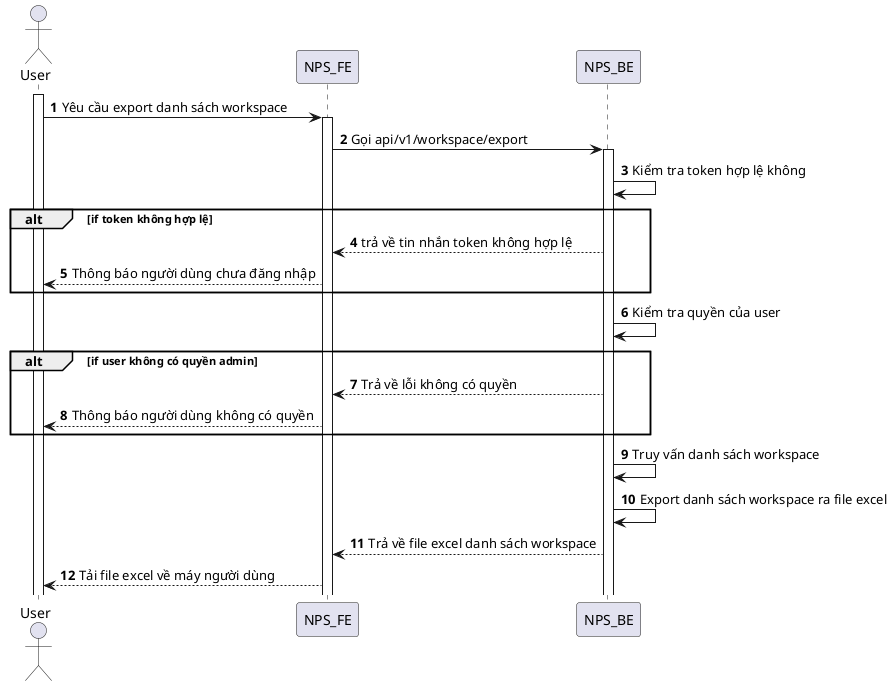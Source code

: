 @startuml
autonumber
actor User
activate User
User -> NPS_FE: Yêu cầu export danh sách workspace
activate NPS_FE
NPS_FE -> NPS_BE: Gọi api/v1/workspace/export
activate NPS_BE
NPS_BE -> NPS_BE: Kiểm tra token hợp lệ không
alt if token không hợp lệ
NPS_BE --> NPS_FE: trả về tin nhắn token không hợp lệ
NPS_FE --> User: Thông báo người dùng chưa đăng nhập
end
NPS_BE -> NPS_BE: Kiểm tra quyền của user
alt if user không có quyền admin
NPS_BE --> NPS_FE: Trả về lỗi không có quyền
NPS_FE --> User: Thông báo người dùng không có quyền
end
NPS_BE -> NPS_BE: Truy vấn danh sách workspace
NPS_BE -> NPS_BE: Export danh sách workspace ra file excel
NPS_BE --> NPS_FE: Trả về file excel danh sách workspace
NPS_FE --> User: Tải file excel về máy người dùng
@enduml
